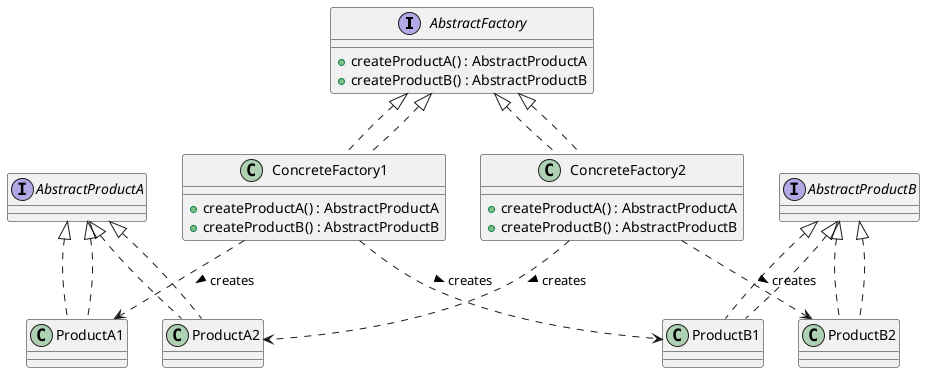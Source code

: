 @startuml AbstractFactoryPatternClassDiagram

' Abstract Factory
interface AbstractFactory {
  +createProductA() : AbstractProductA
  +createProductB() : AbstractProductB
}

' Concrete Factories
class ConcreteFactory1 implements AbstractFactory {
  +createProductA() : AbstractProductA
  +createProductB() : AbstractProductB
}
class ConcreteFactory2 implements AbstractFactory {
  +createProductA() : AbstractProductA
  +createProductB() : AbstractProductB
}

' Abstract Products
interface AbstractProductA {
}

interface AbstractProductB {
}

' Concrete Products for Factory 1
class ProductA1 implements AbstractProductA {
}
class ProductB1 implements AbstractProductB {
}

' Concrete Products for Factory 2
class ProductA2 implements AbstractProductA {
}
class ProductB2 implements AbstractProductB {
}

' Relations
AbstractFactory <|.. ConcreteFactory1
AbstractFactory <|.. ConcreteFactory2
AbstractProductA <|.. ProductA1
AbstractProductA <|.. ProductA2
AbstractProductB <|.. ProductB1
AbstractProductB <|.. ProductB2
ConcreteFactory1 ..> ProductA1 : creates >
ConcreteFactory1 ..> ProductB1 : creates >
ConcreteFactory2 ..> ProductA2 : creates >
ConcreteFactory2 ..> ProductB2 : creates >

@enduml
